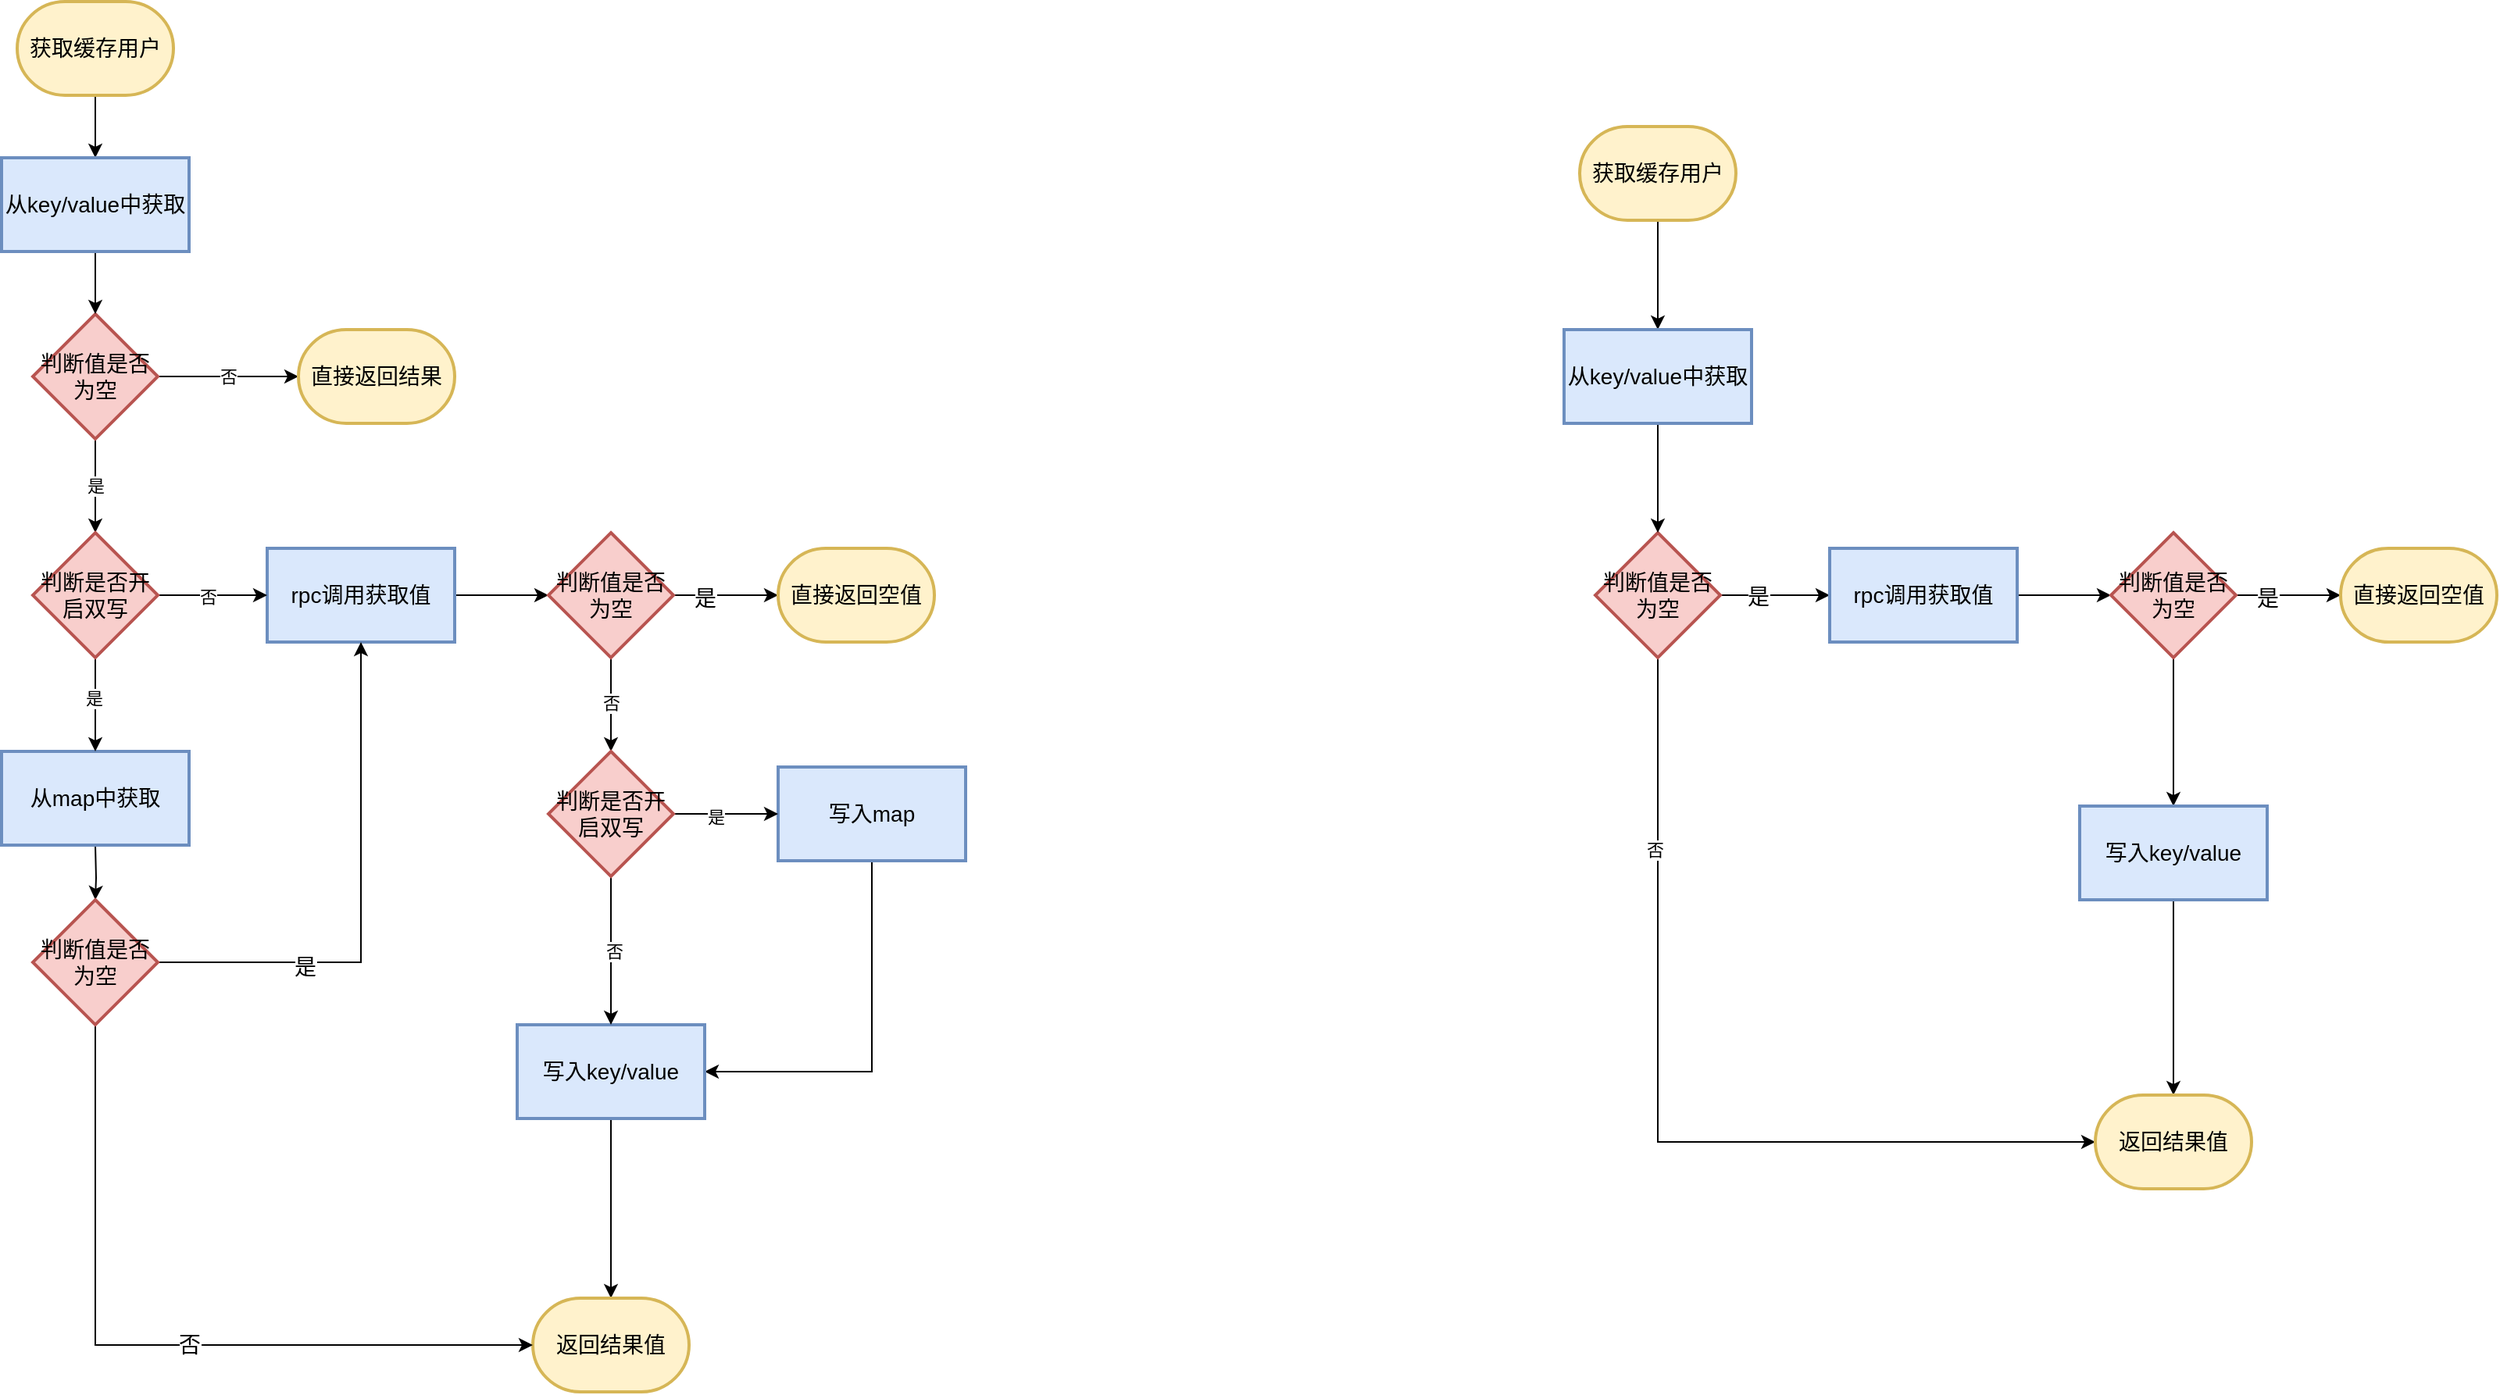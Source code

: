<mxfile version="21.0.6" type="github" pages="2">
  <diagram id="kLts_IBcZ2HpCh8pD45_" name="第 1 页">
    <mxGraphModel dx="1911" dy="2275" grid="1" gridSize="10" guides="1" tooltips="1" connect="1" arrows="1" fold="1" page="1" pageScale="1" pageWidth="827" pageHeight="1169" math="0" shadow="0">
      <root>
        <mxCell id="0" />
        <mxCell id="1" parent="0" />
        <mxCell id="LK53x3lZmSCgUfDB5wng-2" style="edgeStyle=orthogonalEdgeStyle;rounded=0;orthogonalLoop=1;jettySize=auto;html=1;entryX=0.5;entryY=0;entryDx=0;entryDy=0;" edge="1" parent="1" source="J-Pv7_Vkf3YSL0h_WbMz-3" target="ok6mtV5qD6ss34ugMDOo-1">
          <mxGeometry relative="1" as="geometry" />
        </mxCell>
        <mxCell id="J-Pv7_Vkf3YSL0h_WbMz-3" value="获取缓存用户" style="strokeWidth=2;html=1;shape=mxgraph.flowchart.terminator;whiteSpace=wrap;fontSize=14;fillColor=#fff2cc;strokeColor=#d6b656;" parent="1" vertex="1">
          <mxGeometry x="340" width="100" height="60" as="geometry" />
        </mxCell>
        <mxCell id="LK53x3lZmSCgUfDB5wng-4" value="是" style="edgeStyle=orthogonalEdgeStyle;rounded=0;orthogonalLoop=1;jettySize=auto;html=1;" edge="1" parent="1" source="J-Pv7_Vkf3YSL0h_WbMz-6" target="LK53x3lZmSCgUfDB5wng-1">
          <mxGeometry relative="1" as="geometry" />
        </mxCell>
        <mxCell id="LK53x3lZmSCgUfDB5wng-8" value="否" style="edgeStyle=orthogonalEdgeStyle;rounded=0;orthogonalLoop=1;jettySize=auto;html=1;entryX=0;entryY=0.5;entryDx=0;entryDy=0;entryPerimeter=0;" edge="1" parent="1" source="J-Pv7_Vkf3YSL0h_WbMz-6" target="LK53x3lZmSCgUfDB5wng-9">
          <mxGeometry relative="1" as="geometry">
            <mxPoint x="510" y="240" as="targetPoint" />
          </mxGeometry>
        </mxCell>
        <mxCell id="J-Pv7_Vkf3YSL0h_WbMz-6" value="判断值是否为空" style="rhombus;whiteSpace=wrap;html=1;strokeWidth=2;fontSize=14;fillColor=#f8cecc;strokeColor=#b85450;" parent="1" vertex="1">
          <mxGeometry x="350" y="200" width="80" height="80" as="geometry" />
        </mxCell>
        <mxCell id="J-Pv7_Vkf3YSL0h_WbMz-12" style="edgeStyle=orthogonalEdgeStyle;rounded=0;orthogonalLoop=1;jettySize=auto;html=1;entryX=0;entryY=0.5;entryDx=0;entryDy=0;fontSize=14;" parent="1" source="J-Pv7_Vkf3YSL0h_WbMz-7" target="J-Pv7_Vkf3YSL0h_WbMz-11" edge="1">
          <mxGeometry relative="1" as="geometry" />
        </mxCell>
        <mxCell id="J-Pv7_Vkf3YSL0h_WbMz-7" value="rpc调用获取值" style="whiteSpace=wrap;html=1;strokeWidth=2;fontSize=14;fillColor=#dae8fc;strokeColor=#6c8ebf;" parent="1" vertex="1">
          <mxGeometry x="500" y="350" width="120" height="60" as="geometry" />
        </mxCell>
        <mxCell id="J-Pv7_Vkf3YSL0h_WbMz-14" value="" style="edgeStyle=orthogonalEdgeStyle;rounded=0;orthogonalLoop=1;jettySize=auto;html=1;fontSize=14;" parent="1" source="J-Pv7_Vkf3YSL0h_WbMz-11" target="J-Pv7_Vkf3YSL0h_WbMz-16" edge="1">
          <mxGeometry relative="1" as="geometry">
            <mxPoint x="820" y="380" as="targetPoint" />
          </mxGeometry>
        </mxCell>
        <mxCell id="J-Pv7_Vkf3YSL0h_WbMz-15" value="是" style="edgeLabel;html=1;align=center;verticalAlign=middle;resizable=0;points=[];fontSize=14;" parent="J-Pv7_Vkf3YSL0h_WbMz-14" vertex="1" connectable="0">
          <mxGeometry x="-0.4" y="-1" relative="1" as="geometry">
            <mxPoint y="1" as="offset" />
          </mxGeometry>
        </mxCell>
        <mxCell id="LK53x3lZmSCgUfDB5wng-15" style="edgeStyle=orthogonalEdgeStyle;rounded=0;orthogonalLoop=1;jettySize=auto;html=1;entryX=0.5;entryY=0;entryDx=0;entryDy=0;" edge="1" parent="1" source="J-Pv7_Vkf3YSL0h_WbMz-11" target="LK53x3lZmSCgUfDB5wng-14">
          <mxGeometry relative="1" as="geometry" />
        </mxCell>
        <mxCell id="LK53x3lZmSCgUfDB5wng-16" value="否" style="edgeLabel;html=1;align=center;verticalAlign=middle;resizable=0;points=[];" vertex="1" connectable="0" parent="LK53x3lZmSCgUfDB5wng-15">
          <mxGeometry x="-0.033" relative="1" as="geometry">
            <mxPoint as="offset" />
          </mxGeometry>
        </mxCell>
        <mxCell id="J-Pv7_Vkf3YSL0h_WbMz-11" value="判断值是否为空" style="rhombus;whiteSpace=wrap;html=1;strokeWidth=2;fontSize=14;fillColor=#f8cecc;strokeColor=#b85450;" parent="1" vertex="1">
          <mxGeometry x="680" y="340" width="80" height="80" as="geometry" />
        </mxCell>
        <mxCell id="J-Pv7_Vkf3YSL0h_WbMz-16" value="直接返回空值" style="strokeWidth=2;html=1;shape=mxgraph.flowchart.terminator;whiteSpace=wrap;fontSize=14;fillColor=#fff2cc;strokeColor=#d6b656;" parent="1" vertex="1">
          <mxGeometry x="827" y="350" width="100" height="60" as="geometry" />
        </mxCell>
        <mxCell id="LK53x3lZmSCgUfDB5wng-21" style="edgeStyle=orthogonalEdgeStyle;rounded=0;orthogonalLoop=1;jettySize=auto;html=1;entryX=1;entryY=0.5;entryDx=0;entryDy=0;" edge="1" parent="1" source="J-Pv7_Vkf3YSL0h_WbMz-17" target="J-Pv7_Vkf3YSL0h_WbMz-19">
          <mxGeometry relative="1" as="geometry">
            <Array as="points">
              <mxPoint x="887" y="685" />
            </Array>
          </mxGeometry>
        </mxCell>
        <mxCell id="J-Pv7_Vkf3YSL0h_WbMz-17" value="写入map" style="whiteSpace=wrap;html=1;strokeWidth=2;fontSize=14;fillColor=#dae8fc;strokeColor=#6c8ebf;" parent="1" vertex="1">
          <mxGeometry x="827" y="490" width="120" height="60" as="geometry" />
        </mxCell>
        <mxCell id="J-Pv7_Vkf3YSL0h_WbMz-22" style="edgeStyle=orthogonalEdgeStyle;rounded=0;orthogonalLoop=1;jettySize=auto;html=1;fontSize=14;" parent="1" source="J-Pv7_Vkf3YSL0h_WbMz-19" target="J-Pv7_Vkf3YSL0h_WbMz-21" edge="1">
          <mxGeometry relative="1" as="geometry" />
        </mxCell>
        <mxCell id="J-Pv7_Vkf3YSL0h_WbMz-19" value="写入key/value" style="whiteSpace=wrap;html=1;strokeWidth=2;fontSize=14;fillColor=#dae8fc;strokeColor=#6c8ebf;" parent="1" vertex="1">
          <mxGeometry x="660" y="655" width="120" height="60" as="geometry" />
        </mxCell>
        <mxCell id="J-Pv7_Vkf3YSL0h_WbMz-21" value="返回结果值" style="strokeWidth=2;html=1;shape=mxgraph.flowchart.terminator;whiteSpace=wrap;fontSize=14;fillColor=#fff2cc;strokeColor=#d6b656;" parent="1" vertex="1">
          <mxGeometry x="670" y="830" width="100" height="60" as="geometry" />
        </mxCell>
        <mxCell id="J-Pv7_Vkf3YSL0h_WbMz-26" style="edgeStyle=orthogonalEdgeStyle;rounded=0;orthogonalLoop=1;jettySize=auto;html=1;fontSize=14;" parent="1" target="J-Pv7_Vkf3YSL0h_WbMz-25" edge="1">
          <mxGeometry relative="1" as="geometry">
            <mxPoint x="390" y="540" as="sourcePoint" />
          </mxGeometry>
        </mxCell>
        <mxCell id="J-Pv7_Vkf3YSL0h_WbMz-27" style="edgeStyle=orthogonalEdgeStyle;rounded=0;orthogonalLoop=1;jettySize=auto;html=1;fontSize=14;" parent="1" source="J-Pv7_Vkf3YSL0h_WbMz-25" target="J-Pv7_Vkf3YSL0h_WbMz-7" edge="1">
          <mxGeometry relative="1" as="geometry" />
        </mxCell>
        <mxCell id="J-Pv7_Vkf3YSL0h_WbMz-28" value="是" style="edgeLabel;html=1;align=center;verticalAlign=middle;resizable=0;points=[];fontSize=14;" parent="J-Pv7_Vkf3YSL0h_WbMz-27" vertex="1" connectable="0">
          <mxGeometry x="-0.439" y="-2" relative="1" as="geometry">
            <mxPoint y="1" as="offset" />
          </mxGeometry>
        </mxCell>
        <mxCell id="J-Pv7_Vkf3YSL0h_WbMz-29" style="edgeStyle=orthogonalEdgeStyle;rounded=0;orthogonalLoop=1;jettySize=auto;html=1;entryX=0;entryY=0.5;entryDx=0;entryDy=0;entryPerimeter=0;fontSize=14;" parent="1" source="J-Pv7_Vkf3YSL0h_WbMz-25" target="J-Pv7_Vkf3YSL0h_WbMz-21" edge="1">
          <mxGeometry relative="1" as="geometry">
            <Array as="points">
              <mxPoint x="390" y="860" />
            </Array>
          </mxGeometry>
        </mxCell>
        <mxCell id="J-Pv7_Vkf3YSL0h_WbMz-30" value="否" style="edgeLabel;html=1;align=center;verticalAlign=middle;resizable=0;points=[];fontSize=14;" parent="J-Pv7_Vkf3YSL0h_WbMz-29" vertex="1" connectable="0">
          <mxGeometry x="0.093" y="1" relative="1" as="geometry">
            <mxPoint y="1" as="offset" />
          </mxGeometry>
        </mxCell>
        <mxCell id="J-Pv7_Vkf3YSL0h_WbMz-25" value="判断值是否为空" style="rhombus;whiteSpace=wrap;html=1;strokeWidth=2;fontSize=14;fillColor=#f8cecc;strokeColor=#b85450;" parent="1" vertex="1">
          <mxGeometry x="350" y="575" width="80" height="80" as="geometry" />
        </mxCell>
        <mxCell id="9HgI6qFvoPJlHgenMAYy-30" style="edgeStyle=orthogonalEdgeStyle;rounded=0;orthogonalLoop=1;jettySize=auto;html=1;entryX=0.5;entryY=0;entryDx=0;entryDy=0;" parent="1" source="9HgI6qFvoPJlHgenMAYy-2" target="9HgI6qFvoPJlHgenMAYy-29" edge="1">
          <mxGeometry relative="1" as="geometry" />
        </mxCell>
        <mxCell id="9HgI6qFvoPJlHgenMAYy-2" value="获取缓存用户" style="strokeWidth=2;html=1;shape=mxgraph.flowchart.terminator;whiteSpace=wrap;fontSize=14;fillColor=#fff2cc;strokeColor=#d6b656;" parent="1" vertex="1">
          <mxGeometry x="1340" y="80" width="100" height="60" as="geometry" />
        </mxCell>
        <mxCell id="9HgI6qFvoPJlHgenMAYy-5" value="" style="edgeStyle=orthogonalEdgeStyle;rounded=0;orthogonalLoop=1;jettySize=auto;html=1;fontSize=14;" parent="1" source="9HgI6qFvoPJlHgenMAYy-8" target="9HgI6qFvoPJlHgenMAYy-10" edge="1">
          <mxGeometry relative="1" as="geometry" />
        </mxCell>
        <mxCell id="9HgI6qFvoPJlHgenMAYy-6" value="是" style="edgeLabel;html=1;align=center;verticalAlign=middle;resizable=0;points=[];fontSize=14;" parent="9HgI6qFvoPJlHgenMAYy-5" vertex="1" connectable="0">
          <mxGeometry x="-0.333" relative="1" as="geometry">
            <mxPoint y="1" as="offset" />
          </mxGeometry>
        </mxCell>
        <mxCell id="9HgI6qFvoPJlHgenMAYy-32" style="edgeStyle=orthogonalEdgeStyle;rounded=0;orthogonalLoop=1;jettySize=auto;html=1;entryX=0;entryY=0.5;entryDx=0;entryDy=0;entryPerimeter=0;" parent="1" source="9HgI6qFvoPJlHgenMAYy-8" target="9HgI6qFvoPJlHgenMAYy-20" edge="1">
          <mxGeometry relative="1" as="geometry">
            <Array as="points">
              <mxPoint x="1390" y="730" />
            </Array>
          </mxGeometry>
        </mxCell>
        <mxCell id="9HgI6qFvoPJlHgenMAYy-33" value="否" style="edgeLabel;html=1;align=center;verticalAlign=middle;resizable=0;points=[];" parent="9HgI6qFvoPJlHgenMAYy-32" vertex="1" connectable="0">
          <mxGeometry x="-0.583" y="-2" relative="1" as="geometry">
            <mxPoint as="offset" />
          </mxGeometry>
        </mxCell>
        <mxCell id="9HgI6qFvoPJlHgenMAYy-8" value="判断值是否为空" style="rhombus;whiteSpace=wrap;html=1;strokeWidth=2;fontSize=14;fillColor=#f8cecc;strokeColor=#b85450;" parent="1" vertex="1">
          <mxGeometry x="1350" y="340" width="80" height="80" as="geometry" />
        </mxCell>
        <mxCell id="9HgI6qFvoPJlHgenMAYy-9" style="edgeStyle=orthogonalEdgeStyle;rounded=0;orthogonalLoop=1;jettySize=auto;html=1;entryX=0;entryY=0.5;entryDx=0;entryDy=0;fontSize=14;" parent="1" source="9HgI6qFvoPJlHgenMAYy-10" target="9HgI6qFvoPJlHgenMAYy-14" edge="1">
          <mxGeometry relative="1" as="geometry" />
        </mxCell>
        <mxCell id="9HgI6qFvoPJlHgenMAYy-10" value="rpc调用获取值" style="whiteSpace=wrap;html=1;strokeWidth=2;fontSize=14;fillColor=#dae8fc;strokeColor=#6c8ebf;" parent="1" vertex="1">
          <mxGeometry x="1500" y="350" width="120" height="60" as="geometry" />
        </mxCell>
        <mxCell id="9HgI6qFvoPJlHgenMAYy-11" value="" style="edgeStyle=orthogonalEdgeStyle;rounded=0;orthogonalLoop=1;jettySize=auto;html=1;fontSize=14;" parent="1" source="9HgI6qFvoPJlHgenMAYy-14" target="9HgI6qFvoPJlHgenMAYy-15" edge="1">
          <mxGeometry relative="1" as="geometry">
            <mxPoint x="1820" y="380" as="targetPoint" />
          </mxGeometry>
        </mxCell>
        <mxCell id="9HgI6qFvoPJlHgenMAYy-12" value="是" style="edgeLabel;html=1;align=center;verticalAlign=middle;resizable=0;points=[];fontSize=14;" parent="9HgI6qFvoPJlHgenMAYy-11" vertex="1" connectable="0">
          <mxGeometry x="-0.4" y="-1" relative="1" as="geometry">
            <mxPoint y="1" as="offset" />
          </mxGeometry>
        </mxCell>
        <mxCell id="9HgI6qFvoPJlHgenMAYy-28" style="edgeStyle=orthogonalEdgeStyle;rounded=0;orthogonalLoop=1;jettySize=auto;html=1;" parent="1" source="9HgI6qFvoPJlHgenMAYy-14" target="9HgI6qFvoPJlHgenMAYy-19" edge="1">
          <mxGeometry relative="1" as="geometry" />
        </mxCell>
        <mxCell id="9HgI6qFvoPJlHgenMAYy-14" value="判断值是否为空" style="rhombus;whiteSpace=wrap;html=1;strokeWidth=2;fontSize=14;fillColor=#f8cecc;strokeColor=#b85450;" parent="1" vertex="1">
          <mxGeometry x="1680" y="340" width="80" height="80" as="geometry" />
        </mxCell>
        <mxCell id="9HgI6qFvoPJlHgenMAYy-15" value="直接返回空值" style="strokeWidth=2;html=1;shape=mxgraph.flowchart.terminator;whiteSpace=wrap;fontSize=14;fillColor=#fff2cc;strokeColor=#d6b656;" parent="1" vertex="1">
          <mxGeometry x="1827" y="350" width="100" height="60" as="geometry" />
        </mxCell>
        <mxCell id="9HgI6qFvoPJlHgenMAYy-18" style="edgeStyle=orthogonalEdgeStyle;rounded=0;orthogonalLoop=1;jettySize=auto;html=1;fontSize=14;" parent="1" source="9HgI6qFvoPJlHgenMAYy-19" target="9HgI6qFvoPJlHgenMAYy-20" edge="1">
          <mxGeometry relative="1" as="geometry" />
        </mxCell>
        <mxCell id="9HgI6qFvoPJlHgenMAYy-19" value="写入key/value" style="whiteSpace=wrap;html=1;strokeWidth=2;fontSize=14;fillColor=#dae8fc;strokeColor=#6c8ebf;" parent="1" vertex="1">
          <mxGeometry x="1660" y="515" width="120" height="60" as="geometry" />
        </mxCell>
        <mxCell id="9HgI6qFvoPJlHgenMAYy-20" value="返回结果值" style="strokeWidth=2;html=1;shape=mxgraph.flowchart.terminator;whiteSpace=wrap;fontSize=14;fillColor=#fff2cc;strokeColor=#d6b656;" parent="1" vertex="1">
          <mxGeometry x="1670" y="700" width="100" height="60" as="geometry" />
        </mxCell>
        <mxCell id="9HgI6qFvoPJlHgenMAYy-31" style="edgeStyle=orthogonalEdgeStyle;rounded=0;orthogonalLoop=1;jettySize=auto;html=1;entryX=0.5;entryY=0;entryDx=0;entryDy=0;" parent="1" source="9HgI6qFvoPJlHgenMAYy-29" target="9HgI6qFvoPJlHgenMAYy-8" edge="1">
          <mxGeometry relative="1" as="geometry" />
        </mxCell>
        <mxCell id="9HgI6qFvoPJlHgenMAYy-29" value="从key/value中获取" style="whiteSpace=wrap;html=1;fontSize=14;strokeWidth=2;fillColor=#dae8fc;strokeColor=#6c8ebf;" parent="1" vertex="1">
          <mxGeometry x="1330" y="210" width="120" height="60" as="geometry" />
        </mxCell>
        <mxCell id="LK53x3lZmSCgUfDB5wng-3" style="edgeStyle=orthogonalEdgeStyle;rounded=0;orthogonalLoop=1;jettySize=auto;html=1;entryX=0.5;entryY=0;entryDx=0;entryDy=0;" edge="1" parent="1" source="ok6mtV5qD6ss34ugMDOo-1" target="J-Pv7_Vkf3YSL0h_WbMz-6">
          <mxGeometry relative="1" as="geometry" />
        </mxCell>
        <mxCell id="ok6mtV5qD6ss34ugMDOo-1" value="从key/value中获取" style="whiteSpace=wrap;html=1;fontSize=14;strokeWidth=2;fillColor=#dae8fc;strokeColor=#6c8ebf;" parent="1" vertex="1">
          <mxGeometry x="330" y="100" width="120" height="60" as="geometry" />
        </mxCell>
        <mxCell id="ok6mtV5qD6ss34ugMDOo-2" value="从map中获取" style="whiteSpace=wrap;html=1;strokeWidth=2;fontSize=14;fillColor=#dae8fc;strokeColor=#6c8ebf;" parent="1" vertex="1">
          <mxGeometry x="330" y="480" width="120" height="60" as="geometry" />
        </mxCell>
        <mxCell id="LK53x3lZmSCgUfDB5wng-10" style="edgeStyle=orthogonalEdgeStyle;rounded=0;orthogonalLoop=1;jettySize=auto;html=1;" edge="1" parent="1" source="LK53x3lZmSCgUfDB5wng-1" target="J-Pv7_Vkf3YSL0h_WbMz-7">
          <mxGeometry relative="1" as="geometry" />
        </mxCell>
        <mxCell id="LK53x3lZmSCgUfDB5wng-11" value="否" style="edgeLabel;html=1;align=center;verticalAlign=middle;resizable=0;points=[];" vertex="1" connectable="0" parent="LK53x3lZmSCgUfDB5wng-10">
          <mxGeometry x="-0.086" y="-1" relative="1" as="geometry">
            <mxPoint as="offset" />
          </mxGeometry>
        </mxCell>
        <mxCell id="LK53x3lZmSCgUfDB5wng-12" style="edgeStyle=orthogonalEdgeStyle;rounded=0;orthogonalLoop=1;jettySize=auto;html=1;entryX=0.5;entryY=0;entryDx=0;entryDy=0;" edge="1" parent="1" source="LK53x3lZmSCgUfDB5wng-1" target="ok6mtV5qD6ss34ugMDOo-2">
          <mxGeometry relative="1" as="geometry" />
        </mxCell>
        <mxCell id="LK53x3lZmSCgUfDB5wng-13" value="是" style="edgeLabel;html=1;align=center;verticalAlign=middle;resizable=0;points=[];" vertex="1" connectable="0" parent="LK53x3lZmSCgUfDB5wng-12">
          <mxGeometry x="-0.133" y="-1" relative="1" as="geometry">
            <mxPoint as="offset" />
          </mxGeometry>
        </mxCell>
        <mxCell id="LK53x3lZmSCgUfDB5wng-1" value="判断是否开启双写" style="rhombus;whiteSpace=wrap;html=1;strokeWidth=2;fontSize=14;fillColor=#f8cecc;strokeColor=#b85450;" vertex="1" parent="1">
          <mxGeometry x="350" y="340" width="80" height="80" as="geometry" />
        </mxCell>
        <mxCell id="LK53x3lZmSCgUfDB5wng-9" value="直接返回结果" style="strokeWidth=2;html=1;shape=mxgraph.flowchart.terminator;whiteSpace=wrap;fontSize=14;fillColor=#fff2cc;strokeColor=#d6b656;" vertex="1" parent="1">
          <mxGeometry x="520" y="210" width="100" height="60" as="geometry" />
        </mxCell>
        <mxCell id="LK53x3lZmSCgUfDB5wng-17" style="edgeStyle=orthogonalEdgeStyle;rounded=0;orthogonalLoop=1;jettySize=auto;html=1;entryX=0;entryY=0.5;entryDx=0;entryDy=0;" edge="1" parent="1" source="LK53x3lZmSCgUfDB5wng-14" target="J-Pv7_Vkf3YSL0h_WbMz-17">
          <mxGeometry relative="1" as="geometry" />
        </mxCell>
        <mxCell id="LK53x3lZmSCgUfDB5wng-18" value="是" style="edgeLabel;html=1;align=center;verticalAlign=middle;resizable=0;points=[];" vertex="1" connectable="0" parent="LK53x3lZmSCgUfDB5wng-17">
          <mxGeometry x="-0.194" y="-2" relative="1" as="geometry">
            <mxPoint as="offset" />
          </mxGeometry>
        </mxCell>
        <mxCell id="LK53x3lZmSCgUfDB5wng-19" style="edgeStyle=orthogonalEdgeStyle;rounded=0;orthogonalLoop=1;jettySize=auto;html=1;" edge="1" parent="1" source="LK53x3lZmSCgUfDB5wng-14" target="J-Pv7_Vkf3YSL0h_WbMz-19">
          <mxGeometry relative="1" as="geometry" />
        </mxCell>
        <mxCell id="LK53x3lZmSCgUfDB5wng-20" value="否" style="edgeLabel;html=1;align=center;verticalAlign=middle;resizable=0;points=[];" vertex="1" connectable="0" parent="LK53x3lZmSCgUfDB5wng-19">
          <mxGeometry x="0.011" y="2" relative="1" as="geometry">
            <mxPoint as="offset" />
          </mxGeometry>
        </mxCell>
        <mxCell id="LK53x3lZmSCgUfDB5wng-14" value="判断是否开启双写" style="rhombus;whiteSpace=wrap;html=1;strokeWidth=2;fontSize=14;fillColor=#f8cecc;strokeColor=#b85450;" vertex="1" parent="1">
          <mxGeometry x="680" y="480" width="80" height="80" as="geometry" />
        </mxCell>
      </root>
    </mxGraphModel>
  </diagram>
  <diagram id="W4eLDtdILoTf1dh7QU5O" name="第 2 页">
    <mxGraphModel dx="3311" dy="1592" grid="1" gridSize="10" guides="1" tooltips="1" connect="1" arrows="1" fold="1" page="1" pageScale="1" pageWidth="827" pageHeight="1169" math="0" shadow="0">
      <root>
        <mxCell id="0" />
        <mxCell id="1" parent="0" />
        <mxCell id="gjFY0sv2Xhiy_QmDAjjn-1" value="" style="edgeStyle=orthogonalEdgeStyle;rounded=0;orthogonalLoop=1;jettySize=auto;html=1;fontSize=14;" edge="1" parent="1" source="gjFY0sv2Xhiy_QmDAjjn-2">
          <mxGeometry relative="1" as="geometry">
            <mxPoint x="390" y="220" as="targetPoint" />
          </mxGeometry>
        </mxCell>
        <mxCell id="gjFY0sv2Xhiy_QmDAjjn-2" value="上线第一阶段" style="strokeWidth=2;html=1;shape=mxgraph.flowchart.terminator;whiteSpace=wrap;fontSize=14;fillColor=#fff2cc;strokeColor=#d6b656;" vertex="1" parent="1">
          <mxGeometry x="340" y="80" width="100" height="60" as="geometry" />
        </mxCell>
        <mxCell id="gjFY0sv2Xhiy_QmDAjjn-3" style="edgeStyle=orthogonalEdgeStyle;rounded=0;orthogonalLoop=1;jettySize=auto;html=1;fontSize=14;entryX=0.5;entryY=0;entryDx=0;entryDy=0;" edge="1" parent="1" target="gjFY0sv2Xhiy_QmDAjjn-43">
          <mxGeometry relative="1" as="geometry">
            <mxPoint x="390" y="280" as="sourcePoint" />
            <mxPoint x="390" y="340" as="targetPoint" />
          </mxGeometry>
        </mxCell>
        <mxCell id="gjFY0sv2Xhiy_QmDAjjn-29" value="" style="edgeStyle=orthogonalEdgeStyle;rounded=0;orthogonalLoop=1;jettySize=auto;html=1;" edge="1" parent="1" source="gjFY0sv2Xhiy_QmDAjjn-26" target="gjFY0sv2Xhiy_QmDAjjn-28">
          <mxGeometry relative="1" as="geometry" />
        </mxCell>
        <mxCell id="gjFY0sv2Xhiy_QmDAjjn-26" value="统一升级底层依赖包版本" style="whiteSpace=wrap;html=1;fontSize=14;strokeWidth=2;fillColor=#dae8fc;strokeColor=#6c8ebf;" vertex="1" parent="1">
          <mxGeometry x="330" y="220" width="120" height="60" as="geometry" />
        </mxCell>
        <mxCell id="gjFY0sv2Xhiy_QmDAjjn-39" style="edgeStyle=orthogonalEdgeStyle;rounded=0;orthogonalLoop=1;jettySize=auto;html=1;entryX=0;entryY=0.5;entryDx=0;entryDy=0;" edge="1" parent="1" source="gjFY0sv2Xhiy_QmDAjjn-28" target="gjFY0sv2Xhiy_QmDAjjn-34">
          <mxGeometry relative="1" as="geometry" />
        </mxCell>
        <mxCell id="gjFY0sv2Xhiy_QmDAjjn-40" style="edgeStyle=orthogonalEdgeStyle;rounded=0;orthogonalLoop=1;jettySize=auto;html=1;entryX=0;entryY=0.5;entryDx=0;entryDy=0;" edge="1" parent="1" source="gjFY0sv2Xhiy_QmDAjjn-28" target="gjFY0sv2Xhiy_QmDAjjn-36">
          <mxGeometry relative="1" as="geometry" />
        </mxCell>
        <mxCell id="gjFY0sv2Xhiy_QmDAjjn-41" style="edgeStyle=orthogonalEdgeStyle;rounded=0;orthogonalLoop=1;jettySize=auto;html=1;entryX=0;entryY=0.5;entryDx=0;entryDy=0;" edge="1" parent="1" source="gjFY0sv2Xhiy_QmDAjjn-28" target="gjFY0sv2Xhiy_QmDAjjn-37">
          <mxGeometry relative="1" as="geometry" />
        </mxCell>
        <mxCell id="gjFY0sv2Xhiy_QmDAjjn-42" style="edgeStyle=orthogonalEdgeStyle;rounded=0;orthogonalLoop=1;jettySize=auto;html=1;entryX=0;entryY=0.5;entryDx=0;entryDy=0;" edge="1" parent="1" source="gjFY0sv2Xhiy_QmDAjjn-28" target="gjFY0sv2Xhiy_QmDAjjn-38">
          <mxGeometry relative="1" as="geometry" />
        </mxCell>
        <mxCell id="gjFY0sv2Xhiy_QmDAjjn-28" value="leke-app-dependencies" style="whiteSpace=wrap;html=1;fontSize=14;fillColor=#dae8fc;strokeColor=#6c8ebf;strokeWidth=2;" vertex="1" parent="1">
          <mxGeometry x="530" y="220" width="120" height="60" as="geometry" />
        </mxCell>
        <mxCell id="gjFY0sv2Xhiy_QmDAjjn-34" value="leke-core-redis" style="whiteSpace=wrap;html=1;fontSize=14;fillColor=#dae8fc;strokeColor=#6c8ebf;strokeWidth=2;" vertex="1" parent="1">
          <mxGeometry x="730" y="70" width="120" height="60" as="geometry" />
        </mxCell>
        <mxCell id="gjFY0sv2Xhiy_QmDAjjn-36" value="leke-core" style="whiteSpace=wrap;html=1;fontSize=14;fillColor=#dae8fc;strokeColor=#6c8ebf;strokeWidth=2;" vertex="1" parent="1">
          <mxGeometry x="730" y="150" width="120" height="60" as="geometry" />
        </mxCell>
        <mxCell id="gjFY0sv2Xhiy_QmDAjjn-37" value="leke-context" style="whiteSpace=wrap;html=1;fontSize=14;fillColor=#dae8fc;strokeColor=#6c8ebf;strokeWidth=2;" vertex="1" parent="1">
          <mxGeometry x="730" y="240" width="120" height="60" as="geometry" />
        </mxCell>
        <mxCell id="gjFY0sv2Xhiy_QmDAjjn-38" value="leke-model" style="whiteSpace=wrap;html=1;fontSize=14;fillColor=#dae8fc;strokeColor=#6c8ebf;strokeWidth=2;" vertex="1" parent="1">
          <mxGeometry x="730" y="340" width="120" height="60" as="geometry" />
        </mxCell>
        <mxCell id="gjFY0sv2Xhiy_QmDAjjn-55" value="" style="edgeStyle=orthogonalEdgeStyle;rounded=0;orthogonalLoop=1;jettySize=auto;html=1;" edge="1" parent="1" source="gjFY0sv2Xhiy_QmDAjjn-43" target="gjFY0sv2Xhiy_QmDAjjn-54">
          <mxGeometry relative="1" as="geometry" />
        </mxCell>
        <mxCell id="gjFY0sv2Xhiy_QmDAjjn-57" style="edgeStyle=orthogonalEdgeStyle;rounded=0;orthogonalLoop=1;jettySize=auto;html=1;entryX=0.5;entryY=0;entryDx=0;entryDy=0;" edge="1" parent="1" source="gjFY0sv2Xhiy_QmDAjjn-43" target="gjFY0sv2Xhiy_QmDAjjn-56">
          <mxGeometry relative="1" as="geometry" />
        </mxCell>
        <mxCell id="gjFY0sv2Xhiy_QmDAjjn-43" value="项目发版（优先）" style="whiteSpace=wrap;html=1;fontSize=14;strokeWidth=2;fillColor=#dae8fc;strokeColor=#6c8ebf;" vertex="1" parent="1">
          <mxGeometry x="330" y="420" width="120" height="60" as="geometry" />
        </mxCell>
        <mxCell id="gjFY0sv2Xhiy_QmDAjjn-62" style="edgeStyle=orthogonalEdgeStyle;rounded=0;orthogonalLoop=1;jettySize=auto;html=1;entryX=1;entryY=0.5;entryDx=0;entryDy=0;" edge="1" parent="1" source="gjFY0sv2Xhiy_QmDAjjn-54" target="gjFY0sv2Xhiy_QmDAjjn-58">
          <mxGeometry relative="1" as="geometry" />
        </mxCell>
        <mxCell id="gjFY0sv2Xhiy_QmDAjjn-63" style="edgeStyle=orthogonalEdgeStyle;rounded=0;orthogonalLoop=1;jettySize=auto;html=1;" edge="1" parent="1" source="gjFY0sv2Xhiy_QmDAjjn-54" target="gjFY0sv2Xhiy_QmDAjjn-60">
          <mxGeometry relative="1" as="geometry" />
        </mxCell>
        <mxCell id="gjFY0sv2Xhiy_QmDAjjn-64" style="edgeStyle=orthogonalEdgeStyle;rounded=0;orthogonalLoop=1;jettySize=auto;html=1;entryX=1;entryY=0.5;entryDx=0;entryDy=0;" edge="1" parent="1" source="gjFY0sv2Xhiy_QmDAjjn-54" target="gjFY0sv2Xhiy_QmDAjjn-61">
          <mxGeometry relative="1" as="geometry" />
        </mxCell>
        <mxCell id="gjFY0sv2Xhiy_QmDAjjn-66" style="edgeStyle=orthogonalEdgeStyle;rounded=0;orthogonalLoop=1;jettySize=auto;html=1;entryX=1;entryY=0.5;entryDx=0;entryDy=0;" edge="1" parent="1" source="gjFY0sv2Xhiy_QmDAjjn-54" target="gjFY0sv2Xhiy_QmDAjjn-65">
          <mxGeometry relative="1" as="geometry" />
        </mxCell>
        <mxCell id="gjFY0sv2Xhiy_QmDAjjn-68" style="edgeStyle=orthogonalEdgeStyle;rounded=0;orthogonalLoop=1;jettySize=auto;html=1;entryX=1;entryY=0.5;entryDx=0;entryDy=0;" edge="1" parent="1" source="gjFY0sv2Xhiy_QmDAjjn-54" target="gjFY0sv2Xhiy_QmDAjjn-67">
          <mxGeometry relative="1" as="geometry" />
        </mxCell>
        <mxCell id="gjFY0sv2Xhiy_QmDAjjn-54" value="涉及到redis写入操作优先发版" style="whiteSpace=wrap;html=1;fontSize=14;fillColor=#dae8fc;strokeColor=#6c8ebf;strokeWidth=2;" vertex="1" parent="1">
          <mxGeometry x="110" y="420" width="120" height="60" as="geometry" />
        </mxCell>
        <mxCell id="gjFY0sv2Xhiy_QmDAjjn-76" style="edgeStyle=orthogonalEdgeStyle;rounded=0;orthogonalLoop=1;jettySize=auto;html=1;entryX=0;entryY=0.5;entryDx=0;entryDy=0;" edge="1" parent="1" source="gjFY0sv2Xhiy_QmDAjjn-56" target="gjFY0sv2Xhiy_QmDAjjn-69">
          <mxGeometry relative="1" as="geometry" />
        </mxCell>
        <mxCell id="gjFY0sv2Xhiy_QmDAjjn-77" style="edgeStyle=orthogonalEdgeStyle;rounded=0;orthogonalLoop=1;jettySize=auto;html=1;entryX=0;entryY=0.5;entryDx=0;entryDy=0;" edge="1" parent="1" source="gjFY0sv2Xhiy_QmDAjjn-56" target="gjFY0sv2Xhiy_QmDAjjn-71">
          <mxGeometry relative="1" as="geometry" />
        </mxCell>
        <mxCell id="gjFY0sv2Xhiy_QmDAjjn-78" style="edgeStyle=orthogonalEdgeStyle;rounded=0;orthogonalLoop=1;jettySize=auto;html=1;entryX=0;entryY=0.5;entryDx=0;entryDy=0;" edge="1" parent="1" source="gjFY0sv2Xhiy_QmDAjjn-56" target="gjFY0sv2Xhiy_QmDAjjn-72">
          <mxGeometry relative="1" as="geometry" />
        </mxCell>
        <mxCell id="gjFY0sv2Xhiy_QmDAjjn-79" style="edgeStyle=orthogonalEdgeStyle;rounded=0;orthogonalLoop=1;jettySize=auto;html=1;entryX=0;entryY=0.5;entryDx=0;entryDy=0;" edge="1" parent="1" source="gjFY0sv2Xhiy_QmDAjjn-56" target="gjFY0sv2Xhiy_QmDAjjn-74">
          <mxGeometry relative="1" as="geometry" />
        </mxCell>
        <mxCell id="gjFY0sv2Xhiy_QmDAjjn-80" style="edgeStyle=orthogonalEdgeStyle;rounded=0;orthogonalLoop=1;jettySize=auto;html=1;entryX=0;entryY=0.5;entryDx=0;entryDy=0;" edge="1" parent="1" source="gjFY0sv2Xhiy_QmDAjjn-56" target="gjFY0sv2Xhiy_QmDAjjn-75">
          <mxGeometry relative="1" as="geometry" />
        </mxCell>
        <mxCell id="gjFY0sv2Xhiy_QmDAjjn-82" style="edgeStyle=orthogonalEdgeStyle;rounded=0;orthogonalLoop=1;jettySize=auto;html=1;entryX=0.5;entryY=0;entryDx=0;entryDy=0;" edge="1" parent="1" source="gjFY0sv2Xhiy_QmDAjjn-56" target="gjFY0sv2Xhiy_QmDAjjn-81">
          <mxGeometry relative="1" as="geometry" />
        </mxCell>
        <mxCell id="gjFY0sv2Xhiy_QmDAjjn-56" value="其他项目可选择其他时间发版" style="whiteSpace=wrap;html=1;fontSize=14;strokeWidth=2;fillColor=#dae8fc;strokeColor=#6c8ebf;" vertex="1" parent="1">
          <mxGeometry x="330" y="610" width="120" height="60" as="geometry" />
        </mxCell>
        <mxCell id="gjFY0sv2Xhiy_QmDAjjn-58" value="leke-tutor" style="whiteSpace=wrap;html=1;fontSize=14;fillColor=#dae8fc;strokeColor=#6c8ebf;strokeWidth=2;" vertex="1" parent="1">
          <mxGeometry x="-90" y="310" width="120" height="60" as="geometry" />
        </mxCell>
        <mxCell id="gjFY0sv2Xhiy_QmDAjjn-60" value="leke-home" style="whiteSpace=wrap;html=1;fontSize=14;fillColor=#dae8fc;strokeColor=#6c8ebf;strokeWidth=2;" vertex="1" parent="1">
          <mxGeometry x="-90" y="420" width="120" height="60" as="geometry" />
        </mxCell>
        <mxCell id="gjFY0sv2Xhiy_QmDAjjn-61" value="leke-incentive" style="whiteSpace=wrap;html=1;fontSize=14;fillColor=#dae8fc;strokeColor=#6c8ebf;strokeWidth=2;" vertex="1" parent="1">
          <mxGeometry x="-90" y="525" width="120" height="60" as="geometry" />
        </mxCell>
        <mxCell id="gjFY0sv2Xhiy_QmDAjjn-65" value="leke-lesson" style="whiteSpace=wrap;html=1;fontSize=14;fillColor=#dae8fc;strokeColor=#6c8ebf;strokeWidth=2;" vertex="1" parent="1">
          <mxGeometry x="-90" y="640" width="120" height="60" as="geometry" />
        </mxCell>
        <mxCell id="gjFY0sv2Xhiy_QmDAjjn-67" value="leke-user" style="whiteSpace=wrap;html=1;fontSize=14;fillColor=#dae8fc;strokeColor=#6c8ebf;strokeWidth=2;" vertex="1" parent="1">
          <mxGeometry x="-90" y="750" width="120" height="60" as="geometry" />
        </mxCell>
        <mxCell id="gjFY0sv2Xhiy_QmDAjjn-69" value="leke-evaluation" style="whiteSpace=wrap;html=1;fontSize=14;fillColor=#dae8fc;strokeColor=#6c8ebf;strokeWidth=2;" vertex="1" parent="1">
          <mxGeometry x="540" y="450" width="120" height="60" as="geometry" />
        </mxCell>
        <mxCell id="gjFY0sv2Xhiy_QmDAjjn-71" value="leke-course" style="whiteSpace=wrap;html=1;fontSize=14;fillColor=#dae8fc;strokeColor=#6c8ebf;strokeWidth=2;" vertex="1" parent="1">
          <mxGeometry x="540" y="540" width="120" height="60" as="geometry" />
        </mxCell>
        <mxCell id="gjFY0sv2Xhiy_QmDAjjn-72" value="leke-resource" style="whiteSpace=wrap;html=1;fontSize=14;fillColor=#dae8fc;strokeColor=#6c8ebf;strokeWidth=2;" vertex="1" parent="1">
          <mxGeometry x="540" y="640" width="120" height="60" as="geometry" />
        </mxCell>
        <mxCell id="gjFY0sv2Xhiy_QmDAjjn-74" value="leke-notice" style="whiteSpace=wrap;html=1;fontSize=14;fillColor=#dae8fc;strokeColor=#6c8ebf;strokeWidth=2;" vertex="1" parent="1">
          <mxGeometry x="540" y="730" width="120" height="60" as="geometry" />
        </mxCell>
        <mxCell id="gjFY0sv2Xhiy_QmDAjjn-75" value="leke-resource" style="whiteSpace=wrap;html=1;fontSize=14;fillColor=#dae8fc;strokeColor=#6c8ebf;strokeWidth=2;" vertex="1" parent="1">
          <mxGeometry x="540" y="830" width="120" height="60" as="geometry" />
        </mxCell>
        <mxCell id="gjFY0sv2Xhiy_QmDAjjn-86" value="" style="edgeStyle=orthogonalEdgeStyle;rounded=0;orthogonalLoop=1;jettySize=auto;html=1;" edge="1" parent="1" source="gjFY0sv2Xhiy_QmDAjjn-81" target="gjFY0sv2Xhiy_QmDAjjn-85">
          <mxGeometry relative="1" as="geometry" />
        </mxCell>
        <mxCell id="gjFY0sv2Xhiy_QmDAjjn-88" style="edgeStyle=orthogonalEdgeStyle;rounded=0;orthogonalLoop=1;jettySize=auto;html=1;entryX=1;entryY=0.5;entryDx=0;entryDy=0;" edge="1" parent="1" source="gjFY0sv2Xhiy_QmDAjjn-81" target="gjFY0sv2Xhiy_QmDAjjn-83">
          <mxGeometry relative="1" as="geometry" />
        </mxCell>
        <mxCell id="gjFY0sv2Xhiy_QmDAjjn-89" style="edgeStyle=orthogonalEdgeStyle;rounded=0;orthogonalLoop=1;jettySize=auto;html=1;entryX=1;entryY=0.5;entryDx=0;entryDy=0;" edge="1" parent="1" source="gjFY0sv2Xhiy_QmDAjjn-81" target="gjFY0sv2Xhiy_QmDAjjn-87">
          <mxGeometry relative="1" as="geometry" />
        </mxCell>
        <mxCell id="gjFY0sv2Xhiy_QmDAjjn-91" style="edgeStyle=orthogonalEdgeStyle;rounded=0;orthogonalLoop=1;jettySize=auto;html=1;" edge="1" parent="1" source="gjFY0sv2Xhiy_QmDAjjn-81" target="gjFY0sv2Xhiy_QmDAjjn-90">
          <mxGeometry relative="1" as="geometry" />
        </mxCell>
        <mxCell id="gjFY0sv2Xhiy_QmDAjjn-81" value="map数据同步到string" style="whiteSpace=wrap;html=1;fontSize=14;strokeWidth=2;fillColor=#dae8fc;strokeColor=#6c8ebf;" vertex="1" parent="1">
          <mxGeometry x="330" y="970" width="120" height="60" as="geometry" />
        </mxCell>
        <mxCell id="gjFY0sv2Xhiy_QmDAjjn-83" value="同步userBase" style="whiteSpace=wrap;html=1;fontSize=14;fillColor=#dae8fc;strokeColor=#6c8ebf;strokeWidth=2;" vertex="1" parent="1">
          <mxGeometry x="120" y="880" width="120" height="60" as="geometry" />
        </mxCell>
        <mxCell id="gjFY0sv2Xhiy_QmDAjjn-85" value="同步userExtra" style="whiteSpace=wrap;html=1;fontSize=14;fillColor=#dae8fc;strokeColor=#6c8ebf;strokeWidth=2;" vertex="1" parent="1">
          <mxGeometry x="120" y="970" width="120" height="60" as="geometry" />
        </mxCell>
        <mxCell id="gjFY0sv2Xhiy_QmDAjjn-87" value="同步onlineUser" style="whiteSpace=wrap;html=1;fontSize=14;fillColor=#dae8fc;strokeColor=#6c8ebf;strokeWidth=2;" vertex="1" parent="1">
          <mxGeometry x="120" y="1070" width="120" height="60" as="geometry" />
        </mxCell>
        <mxCell id="gjFY0sv2Xhiy_QmDAjjn-93" value="" style="edgeStyle=orthogonalEdgeStyle;rounded=0;orthogonalLoop=1;jettySize=auto;html=1;" edge="1" parent="1" source="gjFY0sv2Xhiy_QmDAjjn-90" target="gjFY0sv2Xhiy_QmDAjjn-92">
          <mxGeometry relative="1" as="geometry" />
        </mxCell>
        <mxCell id="gjFY0sv2Xhiy_QmDAjjn-95" style="edgeStyle=orthogonalEdgeStyle;rounded=0;orthogonalLoop=1;jettySize=auto;html=1;" edge="1" parent="1" source="gjFY0sv2Xhiy_QmDAjjn-90" target="gjFY0sv2Xhiy_QmDAjjn-94">
          <mxGeometry relative="1" as="geometry" />
        </mxCell>
        <mxCell id="gjFY0sv2Xhiy_QmDAjjn-90" value="旧数据结构删除" style="whiteSpace=wrap;html=1;fontSize=14;strokeWidth=2;fillColor=#dae8fc;strokeColor=#6c8ebf;" vertex="1" parent="1">
          <mxGeometry x="330" y="1250" width="120" height="60" as="geometry" />
        </mxCell>
        <mxCell id="gjFY0sv2Xhiy_QmDAjjn-92" value="删除onlineUser" style="whiteSpace=wrap;html=1;fontSize=14;fillColor=#dae8fc;strokeColor=#6c8ebf;strokeWidth=2;" vertex="1" parent="1">
          <mxGeometry x="120" y="1250" width="120" height="60" as="geometry" />
        </mxCell>
        <mxCell id="gjFY0sv2Xhiy_QmDAjjn-94" value="发版完成" style="strokeWidth=2;html=1;shape=mxgraph.flowchart.terminator;whiteSpace=wrap;fontSize=14;fillColor=#fff2cc;strokeColor=#d6b656;" vertex="1" parent="1">
          <mxGeometry x="340" y="1380" width="100" height="60" as="geometry" />
        </mxCell>
        <mxCell id="gjFY0sv2Xhiy_QmDAjjn-98" value="" style="edgeStyle=orthogonalEdgeStyle;rounded=0;orthogonalLoop=1;jettySize=auto;html=1;entryX=0.5;entryY=0;entryDx=0;entryDy=0;" edge="1" parent="1" source="gjFY0sv2Xhiy_QmDAjjn-96" target="gjFY0sv2Xhiy_QmDAjjn-99">
          <mxGeometry relative="1" as="geometry">
            <mxPoint x="1310" y="220" as="targetPoint" />
          </mxGeometry>
        </mxCell>
        <mxCell id="gjFY0sv2Xhiy_QmDAjjn-96" value="上线第二阶段" style="strokeWidth=2;html=1;shape=mxgraph.flowchart.terminator;whiteSpace=wrap;fontSize=14;fillColor=#fff2cc;strokeColor=#d6b656;" vertex="1" parent="1">
          <mxGeometry x="1260" y="80" width="100" height="60" as="geometry" />
        </mxCell>
        <mxCell id="gjFY0sv2Xhiy_QmDAjjn-101" value="" style="edgeStyle=orthogonalEdgeStyle;rounded=0;orthogonalLoop=1;jettySize=auto;html=1;" edge="1" parent="1" source="gjFY0sv2Xhiy_QmDAjjn-99" target="gjFY0sv2Xhiy_QmDAjjn-100">
          <mxGeometry relative="1" as="geometry" />
        </mxCell>
        <mxCell id="gjFY0sv2Xhiy_QmDAjjn-99" value="所有项目发版完成后" style="whiteSpace=wrap;html=1;fontSize=14;fillColor=#dae8fc;strokeColor=#6c8ebf;strokeWidth=2;" vertex="1" parent="1">
          <mxGeometry x="1250" y="210" width="120" height="60" as="geometry" />
        </mxCell>
        <mxCell id="gjFY0sv2Xhiy_QmDAjjn-103" value="" style="edgeStyle=orthogonalEdgeStyle;rounded=0;orthogonalLoop=1;jettySize=auto;html=1;" edge="1" parent="1" source="gjFY0sv2Xhiy_QmDAjjn-100" target="gjFY0sv2Xhiy_QmDAjjn-102">
          <mxGeometry relative="1" as="geometry" />
        </mxCell>
        <mxCell id="gjFY0sv2Xhiy_QmDAjjn-100" value="底层jar包移除对旧map的操作" style="whiteSpace=wrap;html=1;fontSize=14;fillColor=#dae8fc;strokeColor=#6c8ebf;strokeWidth=2;" vertex="1" parent="1">
          <mxGeometry x="1250" y="350" width="120" height="60" as="geometry" />
        </mxCell>
        <mxCell id="gjFY0sv2Xhiy_QmDAjjn-109" style="edgeStyle=orthogonalEdgeStyle;rounded=0;orthogonalLoop=1;jettySize=auto;html=1;" edge="1" parent="1" source="gjFY0sv2Xhiy_QmDAjjn-102" target="gjFY0sv2Xhiy_QmDAjjn-106">
          <mxGeometry relative="1" as="geometry" />
        </mxCell>
        <mxCell id="gjFY0sv2Xhiy_QmDAjjn-102" value="项目发版同第一阶段" style="whiteSpace=wrap;html=1;fontSize=14;fillColor=#dae8fc;strokeColor=#6c8ebf;strokeWidth=2;" vertex="1" parent="1">
          <mxGeometry x="1250" y="490" width="120" height="60" as="geometry" />
        </mxCell>
        <mxCell id="gjFY0sv2Xhiy_QmDAjjn-105" style="edgeStyle=orthogonalEdgeStyle;rounded=0;orthogonalLoop=1;jettySize=auto;html=1;" edge="1" parent="1" source="gjFY0sv2Xhiy_QmDAjjn-106" target="gjFY0sv2Xhiy_QmDAjjn-108">
          <mxGeometry relative="1" as="geometry" />
        </mxCell>
        <mxCell id="gjFY0sv2Xhiy_QmDAjjn-111" style="edgeStyle=orthogonalEdgeStyle;rounded=0;orthogonalLoop=1;jettySize=auto;html=1;entryX=1;entryY=0.5;entryDx=0;entryDy=0;" edge="1" parent="1" source="gjFY0sv2Xhiy_QmDAjjn-106" target="gjFY0sv2Xhiy_QmDAjjn-107">
          <mxGeometry relative="1" as="geometry" />
        </mxCell>
        <mxCell id="gjFY0sv2Xhiy_QmDAjjn-112" style="edgeStyle=orthogonalEdgeStyle;rounded=0;orthogonalLoop=1;jettySize=auto;html=1;entryX=1;entryY=0.5;entryDx=0;entryDy=0;" edge="1" parent="1" source="gjFY0sv2Xhiy_QmDAjjn-106" target="gjFY0sv2Xhiy_QmDAjjn-110">
          <mxGeometry relative="1" as="geometry" />
        </mxCell>
        <mxCell id="gjFY0sv2Xhiy_QmDAjjn-106" value="旧数据结构删除" style="whiteSpace=wrap;html=1;fontSize=14;strokeWidth=2;fillColor=#dae8fc;strokeColor=#6c8ebf;" vertex="1" parent="1">
          <mxGeometry x="1250" y="700" width="120" height="60" as="geometry" />
        </mxCell>
        <mxCell id="gjFY0sv2Xhiy_QmDAjjn-107" value="删除userBase" style="whiteSpace=wrap;html=1;fontSize=14;fillColor=#dae8fc;strokeColor=#6c8ebf;strokeWidth=2;" vertex="1" parent="1">
          <mxGeometry x="1040" y="630" width="120" height="60" as="geometry" />
        </mxCell>
        <mxCell id="gjFY0sv2Xhiy_QmDAjjn-108" value="发版完成" style="strokeWidth=2;html=1;shape=mxgraph.flowchart.terminator;whiteSpace=wrap;fontSize=14;fillColor=#fff2cc;strokeColor=#d6b656;" vertex="1" parent="1">
          <mxGeometry x="1260" y="830" width="100" height="60" as="geometry" />
        </mxCell>
        <mxCell id="gjFY0sv2Xhiy_QmDAjjn-110" value="删除userExtra" style="whiteSpace=wrap;html=1;fontSize=14;fillColor=#dae8fc;strokeColor=#6c8ebf;strokeWidth=2;" vertex="1" parent="1">
          <mxGeometry x="1040" y="770" width="120" height="60" as="geometry" />
        </mxCell>
      </root>
    </mxGraphModel>
  </diagram>
</mxfile>
